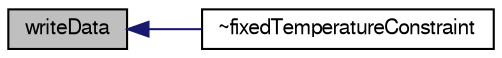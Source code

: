 digraph "writeData"
{
  bgcolor="transparent";
  edge [fontname="FreeSans",fontsize="10",labelfontname="FreeSans",labelfontsize="10"];
  node [fontname="FreeSans",fontsize="10",shape=record];
  rankdir="LR";
  Node1047 [label="writeData",height=0.2,width=0.4,color="black", fillcolor="grey75", style="filled", fontcolor="black"];
  Node1047 -> Node1048 [dir="back",color="midnightblue",fontsize="10",style="solid",fontname="FreeSans"];
  Node1048 [label="~fixedTemperatureConstraint",height=0.2,width=0.4,color="black",URL="$a23430.html#ab8e1abb36d2fb93a0fc2deb42ce80dd2",tooltip="Destructor. "];
}
